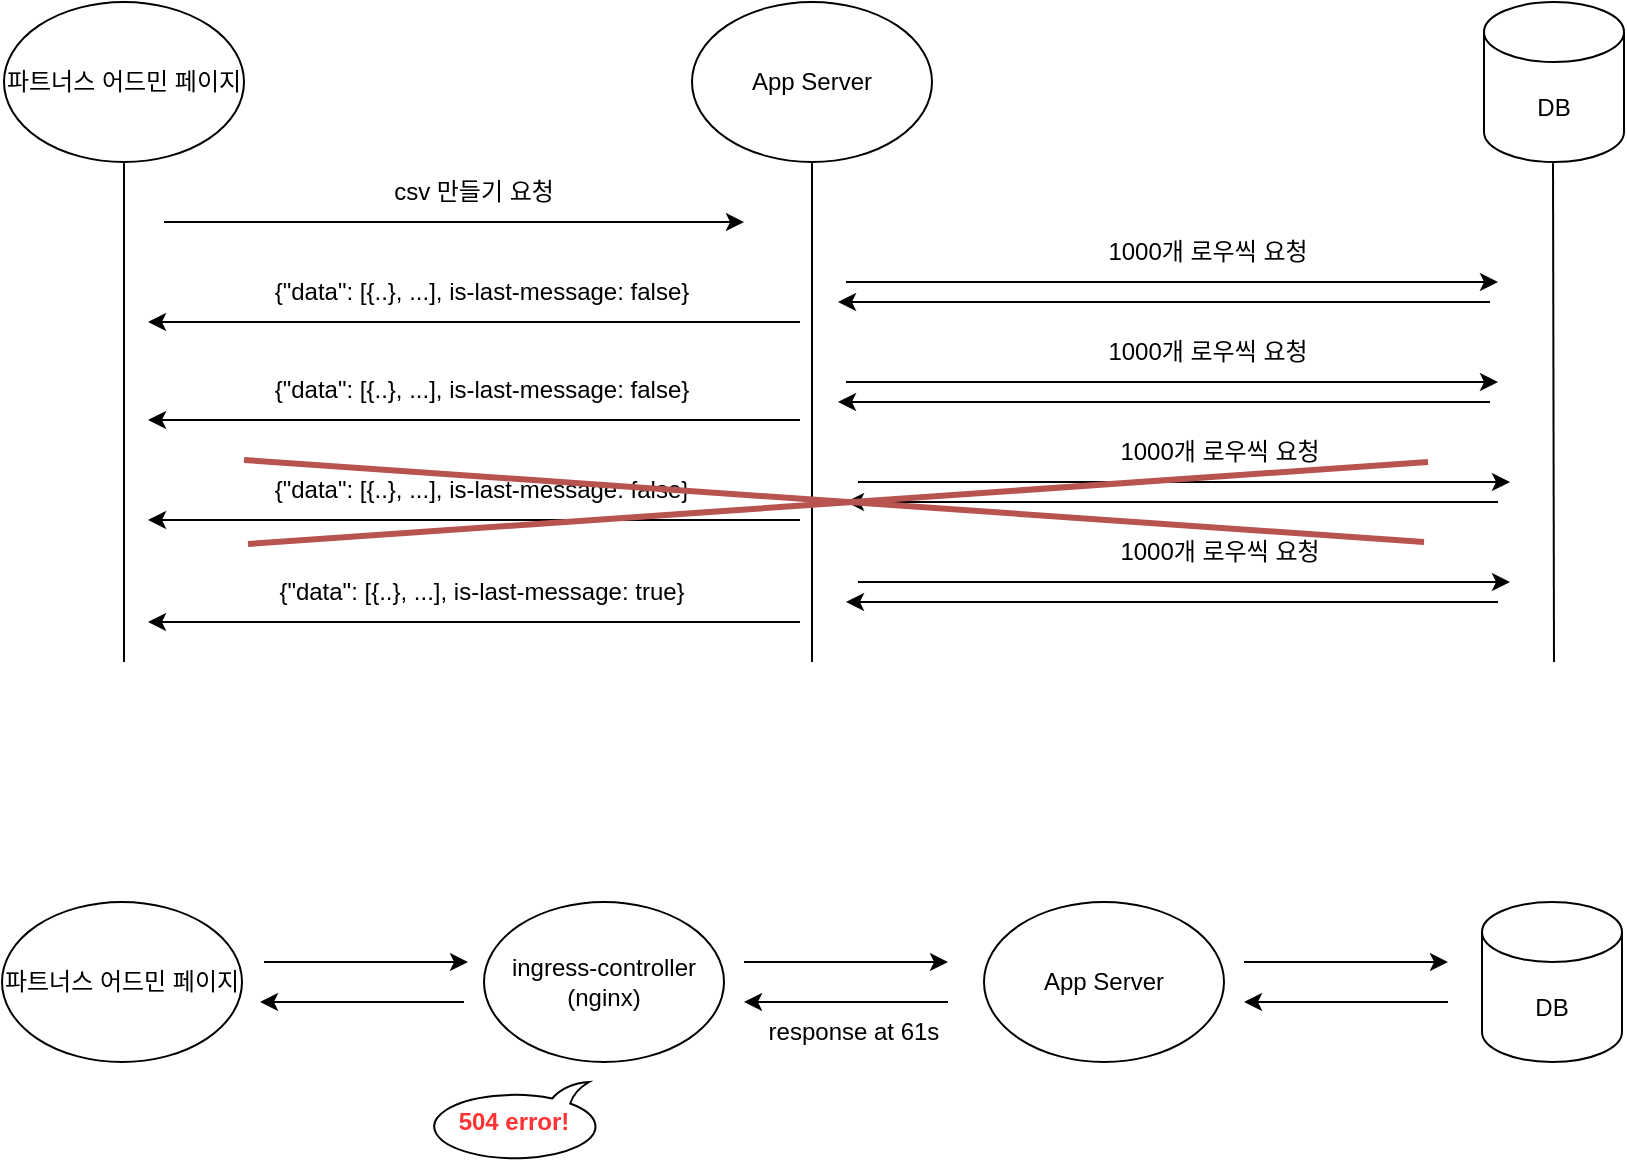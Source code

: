 <mxfile version="24.7.16">
  <diagram name="페이지-1" id="5Vk5d0EpEvXTpRAi1iLZ">
    <mxGraphModel dx="2074" dy="1121" grid="1" gridSize="10" guides="1" tooltips="1" connect="1" arrows="1" fold="1" page="1" pageScale="1" pageWidth="827" pageHeight="1169" math="0" shadow="0">
      <root>
        <mxCell id="0" />
        <mxCell id="1" parent="0" />
        <mxCell id="0g4qHQ6darzbjiRX8Hh9-1" value="파트너스 어드민 페이지" style="ellipse;whiteSpace=wrap;html=1;" parent="1" vertex="1">
          <mxGeometry x="10" y="150" width="120" height="80" as="geometry" />
        </mxCell>
        <mxCell id="0g4qHQ6darzbjiRX8Hh9-7" value="App Server" style="ellipse;whiteSpace=wrap;html=1;" parent="1" vertex="1">
          <mxGeometry x="354" y="150" width="120" height="80" as="geometry" />
        </mxCell>
        <mxCell id="0g4qHQ6darzbjiRX8Hh9-8" value="DB" style="shape=cylinder3;whiteSpace=wrap;html=1;boundedLbl=1;backgroundOutline=1;size=15;" parent="1" vertex="1">
          <mxGeometry x="750" y="150" width="70" height="80" as="geometry" />
        </mxCell>
        <mxCell id="0g4qHQ6darzbjiRX8Hh9-24" value="" style="endArrow=none;html=1;rounded=0;entryX=0.5;entryY=1;entryDx=0;entryDy=0;" parent="1" target="0g4qHQ6darzbjiRX8Hh9-1" edge="1">
          <mxGeometry width="50" height="50" relative="1" as="geometry">
            <mxPoint x="70" y="480" as="sourcePoint" />
            <mxPoint x="80" y="240" as="targetPoint" />
          </mxGeometry>
        </mxCell>
        <mxCell id="0g4qHQ6darzbjiRX8Hh9-25" value="" style="endArrow=none;html=1;rounded=0;entryX=0.5;entryY=1;entryDx=0;entryDy=0;" parent="1" edge="1">
          <mxGeometry width="50" height="50" relative="1" as="geometry">
            <mxPoint x="414" y="480" as="sourcePoint" />
            <mxPoint x="414" y="230" as="targetPoint" />
          </mxGeometry>
        </mxCell>
        <mxCell id="0g4qHQ6darzbjiRX8Hh9-26" value="" style="endArrow=none;html=1;rounded=0;entryX=0.5;entryY=1;entryDx=0;entryDy=0;" parent="1" edge="1">
          <mxGeometry width="50" height="50" relative="1" as="geometry">
            <mxPoint x="785" y="480" as="sourcePoint" />
            <mxPoint x="784.5" y="230" as="targetPoint" />
          </mxGeometry>
        </mxCell>
        <mxCell id="0g4qHQ6darzbjiRX8Hh9-27" value="" style="endArrow=classic;html=1;rounded=0;" parent="1" edge="1">
          <mxGeometry width="50" height="50" relative="1" as="geometry">
            <mxPoint x="90" y="260" as="sourcePoint" />
            <mxPoint x="380" y="260" as="targetPoint" />
          </mxGeometry>
        </mxCell>
        <mxCell id="0g4qHQ6darzbjiRX8Hh9-28" value="csv 만들기 요청" style="text;html=1;align=center;verticalAlign=middle;whiteSpace=wrap;rounded=0;" parent="1" vertex="1">
          <mxGeometry x="200" y="230" width="90" height="30" as="geometry" />
        </mxCell>
        <mxCell id="0g4qHQ6darzbjiRX8Hh9-30" value="" style="endArrow=classic;html=1;rounded=0;" parent="1" edge="1">
          <mxGeometry width="50" height="50" relative="1" as="geometry">
            <mxPoint x="431" y="290" as="sourcePoint" />
            <mxPoint x="757" y="290" as="targetPoint" />
          </mxGeometry>
        </mxCell>
        <mxCell id="0g4qHQ6darzbjiRX8Hh9-31" value="1000개 로우씩 요청" style="text;html=1;align=center;verticalAlign=middle;whiteSpace=wrap;rounded=0;" parent="1" vertex="1">
          <mxGeometry x="557" y="260" width="110" height="30" as="geometry" />
        </mxCell>
        <mxCell id="0g4qHQ6darzbjiRX8Hh9-32" value="" style="endArrow=classic;html=1;rounded=0;" parent="1" edge="1">
          <mxGeometry width="50" height="50" relative="1" as="geometry">
            <mxPoint x="431" y="340" as="sourcePoint" />
            <mxPoint x="757" y="340" as="targetPoint" />
          </mxGeometry>
        </mxCell>
        <mxCell id="0g4qHQ6darzbjiRX8Hh9-33" value="1000개 로우씩 요청" style="text;html=1;align=center;verticalAlign=middle;whiteSpace=wrap;rounded=0;" parent="1" vertex="1">
          <mxGeometry x="557" y="310" width="110" height="30" as="geometry" />
        </mxCell>
        <mxCell id="0g4qHQ6darzbjiRX8Hh9-34" value="" style="endArrow=classic;html=1;rounded=0;" parent="1" edge="1">
          <mxGeometry width="50" height="50" relative="1" as="geometry">
            <mxPoint x="437" y="390" as="sourcePoint" />
            <mxPoint x="763" y="390" as="targetPoint" />
          </mxGeometry>
        </mxCell>
        <mxCell id="0g4qHQ6darzbjiRX8Hh9-35" value="1000개 로우씩 요청" style="text;html=1;align=center;verticalAlign=middle;whiteSpace=wrap;rounded=0;" parent="1" vertex="1">
          <mxGeometry x="563" y="360" width="110" height="30" as="geometry" />
        </mxCell>
        <mxCell id="0g4qHQ6darzbjiRX8Hh9-36" value="" style="endArrow=classic;html=1;rounded=0;" parent="1" edge="1">
          <mxGeometry width="50" height="50" relative="1" as="geometry">
            <mxPoint x="437" y="440" as="sourcePoint" />
            <mxPoint x="763" y="440" as="targetPoint" />
          </mxGeometry>
        </mxCell>
        <mxCell id="0g4qHQ6darzbjiRX8Hh9-37" value="1000개 로우씩 요청" style="text;html=1;align=center;verticalAlign=middle;whiteSpace=wrap;rounded=0;" parent="1" vertex="1">
          <mxGeometry x="563" y="410" width="110" height="30" as="geometry" />
        </mxCell>
        <mxCell id="0g4qHQ6darzbjiRX8Hh9-38" value="" style="endArrow=classic;html=1;rounded=0;" parent="1" edge="1">
          <mxGeometry width="50" height="50" relative="1" as="geometry">
            <mxPoint x="408" y="310" as="sourcePoint" />
            <mxPoint x="82" y="310" as="targetPoint" />
          </mxGeometry>
        </mxCell>
        <mxCell id="0g4qHQ6darzbjiRX8Hh9-39" value="{&quot;data&quot;: [{..}, ...],&amp;nbsp;is-last-message: false}" style="text;html=1;align=center;verticalAlign=middle;whiteSpace=wrap;rounded=0;" parent="1" vertex="1">
          <mxGeometry x="144" y="280" width="210" height="30" as="geometry" />
        </mxCell>
        <mxCell id="0g4qHQ6darzbjiRX8Hh9-40" value="" style="endArrow=classic;html=1;rounded=0;" parent="1" edge="1">
          <mxGeometry width="50" height="50" relative="1" as="geometry">
            <mxPoint x="408" y="359" as="sourcePoint" />
            <mxPoint x="82" y="359" as="targetPoint" />
          </mxGeometry>
        </mxCell>
        <mxCell id="0g4qHQ6darzbjiRX8Hh9-41" value="{&quot;data&quot;: [{..}, ...],&amp;nbsp;is-last-message: false}" style="text;html=1;align=center;verticalAlign=middle;whiteSpace=wrap;rounded=0;" parent="1" vertex="1">
          <mxGeometry x="144" y="329" width="210" height="30" as="geometry" />
        </mxCell>
        <mxCell id="0g4qHQ6darzbjiRX8Hh9-42" value="" style="endArrow=classic;html=1;rounded=0;" parent="1" edge="1">
          <mxGeometry width="50" height="50" relative="1" as="geometry">
            <mxPoint x="408" y="409" as="sourcePoint" />
            <mxPoint x="82" y="409" as="targetPoint" />
          </mxGeometry>
        </mxCell>
        <mxCell id="0g4qHQ6darzbjiRX8Hh9-43" value="{&quot;data&quot;: [{..}, ...],&amp;nbsp;is-last-message: false}" style="text;html=1;align=center;verticalAlign=middle;whiteSpace=wrap;rounded=0;" parent="1" vertex="1">
          <mxGeometry x="144" y="379" width="210" height="30" as="geometry" />
        </mxCell>
        <mxCell id="0g4qHQ6darzbjiRX8Hh9-44" value="" style="endArrow=classic;html=1;rounded=0;" parent="1" edge="1">
          <mxGeometry width="50" height="50" relative="1" as="geometry">
            <mxPoint x="408" y="460" as="sourcePoint" />
            <mxPoint x="82" y="460" as="targetPoint" />
          </mxGeometry>
        </mxCell>
        <mxCell id="0g4qHQ6darzbjiRX8Hh9-45" value="{&quot;data&quot;: [{..}, ...],&amp;nbsp;is-last-message: true}" style="text;html=1;align=center;verticalAlign=middle;whiteSpace=wrap;rounded=0;" parent="1" vertex="1">
          <mxGeometry x="144" y="430" width="210" height="30" as="geometry" />
        </mxCell>
        <mxCell id="0g4qHQ6darzbjiRX8Hh9-46" value="" style="endArrow=classic;html=1;rounded=0;" parent="1" edge="1">
          <mxGeometry width="50" height="50" relative="1" as="geometry">
            <mxPoint x="753" y="300" as="sourcePoint" />
            <mxPoint x="427" y="300" as="targetPoint" />
          </mxGeometry>
        </mxCell>
        <mxCell id="0g4qHQ6darzbjiRX8Hh9-47" value="" style="endArrow=classic;html=1;rounded=0;" parent="1" edge="1">
          <mxGeometry width="50" height="50" relative="1" as="geometry">
            <mxPoint x="753" y="350" as="sourcePoint" />
            <mxPoint x="427" y="350" as="targetPoint" />
          </mxGeometry>
        </mxCell>
        <mxCell id="0g4qHQ6darzbjiRX8Hh9-48" value="" style="endArrow=classic;html=1;rounded=0;" parent="1" edge="1">
          <mxGeometry width="50" height="50" relative="1" as="geometry">
            <mxPoint x="757" y="400" as="sourcePoint" />
            <mxPoint x="431" y="400" as="targetPoint" />
          </mxGeometry>
        </mxCell>
        <mxCell id="0g4qHQ6darzbjiRX8Hh9-49" value="" style="endArrow=classic;html=1;rounded=0;" parent="1" edge="1">
          <mxGeometry width="50" height="50" relative="1" as="geometry">
            <mxPoint x="757" y="450" as="sourcePoint" />
            <mxPoint x="431" y="450" as="targetPoint" />
          </mxGeometry>
        </mxCell>
        <mxCell id="0g4qHQ6darzbjiRX8Hh9-51" value="" style="endArrow=none;html=1;rounded=0;fillColor=#f8cecc;strokeColor=#b85450;strokeWidth=3;" parent="1" edge="1">
          <mxGeometry width="50" height="50" relative="1" as="geometry">
            <mxPoint x="130" y="379" as="sourcePoint" />
            <mxPoint x="720" y="420" as="targetPoint" />
          </mxGeometry>
        </mxCell>
        <mxCell id="0g4qHQ6darzbjiRX8Hh9-52" value="" style="endArrow=none;html=1;rounded=0;fillColor=#f8cecc;strokeColor=#b85450;strokeWidth=3;" parent="1" edge="1">
          <mxGeometry width="50" height="50" relative="1" as="geometry">
            <mxPoint x="132" y="421" as="sourcePoint" />
            <mxPoint x="722" y="380" as="targetPoint" />
          </mxGeometry>
        </mxCell>
        <mxCell id="LugsLLWdz8rUEacligmE-1" value="파트너스 어드민 페이지" style="ellipse;whiteSpace=wrap;html=1;" vertex="1" parent="1">
          <mxGeometry x="9" y="600" width="120" height="80" as="geometry" />
        </mxCell>
        <mxCell id="LugsLLWdz8rUEacligmE-2" value="App Server" style="ellipse;whiteSpace=wrap;html=1;" vertex="1" parent="1">
          <mxGeometry x="500" y="600" width="120" height="80" as="geometry" />
        </mxCell>
        <mxCell id="LugsLLWdz8rUEacligmE-3" value="DB" style="shape=cylinder3;whiteSpace=wrap;html=1;boundedLbl=1;backgroundOutline=1;size=15;" vertex="1" parent="1">
          <mxGeometry x="749" y="600" width="70" height="80" as="geometry" />
        </mxCell>
        <mxCell id="LugsLLWdz8rUEacligmE-4" value="ingress-controller&lt;div&gt;(nginx)&lt;/div&gt;" style="ellipse;whiteSpace=wrap;html=1;" vertex="1" parent="1">
          <mxGeometry x="250" y="600" width="120" height="80" as="geometry" />
        </mxCell>
        <mxCell id="LugsLLWdz8rUEacligmE-5" value="" style="endArrow=classic;html=1;rounded=0;" edge="1" parent="1">
          <mxGeometry width="50" height="50" relative="1" as="geometry">
            <mxPoint x="140" y="630" as="sourcePoint" />
            <mxPoint x="242" y="630" as="targetPoint" />
          </mxGeometry>
        </mxCell>
        <mxCell id="LugsLLWdz8rUEacligmE-7" value="" style="endArrow=classic;html=1;rounded=0;" edge="1" parent="1">
          <mxGeometry width="50" height="50" relative="1" as="geometry">
            <mxPoint x="380" y="630" as="sourcePoint" />
            <mxPoint x="482" y="630" as="targetPoint" />
          </mxGeometry>
        </mxCell>
        <mxCell id="LugsLLWdz8rUEacligmE-8" value="" style="endArrow=classic;html=1;rounded=0;" edge="1" parent="1">
          <mxGeometry width="50" height="50" relative="1" as="geometry">
            <mxPoint x="630" y="630" as="sourcePoint" />
            <mxPoint x="732" y="630" as="targetPoint" />
          </mxGeometry>
        </mxCell>
        <mxCell id="LugsLLWdz8rUEacligmE-9" value="" style="endArrow=classic;html=1;rounded=0;" edge="1" parent="1">
          <mxGeometry width="50" height="50" relative="1" as="geometry">
            <mxPoint x="732" y="650" as="sourcePoint" />
            <mxPoint x="630" y="650" as="targetPoint" />
          </mxGeometry>
        </mxCell>
        <mxCell id="LugsLLWdz8rUEacligmE-10" value="" style="endArrow=classic;html=1;rounded=0;" edge="1" parent="1">
          <mxGeometry width="50" height="50" relative="1" as="geometry">
            <mxPoint x="482" y="650" as="sourcePoint" />
            <mxPoint x="380" y="650" as="targetPoint" />
          </mxGeometry>
        </mxCell>
        <mxCell id="LugsLLWdz8rUEacligmE-11" value="response at 61s" style="text;html=1;align=center;verticalAlign=middle;whiteSpace=wrap;rounded=0;" vertex="1" parent="1">
          <mxGeometry x="390" y="650" width="90" height="30" as="geometry" />
        </mxCell>
        <mxCell id="LugsLLWdz8rUEacligmE-12" value="&lt;font color=&quot;#ff3333&quot;&gt;&lt;b&gt;504 error!&lt;/b&gt;&lt;/font&gt;" style="whiteSpace=wrap;html=1;shape=mxgraph.basic.oval_callout;flipH=1;flipV=1;" vertex="1" parent="1">
          <mxGeometry x="220" y="690" width="90" height="40" as="geometry" />
        </mxCell>
        <mxCell id="LugsLLWdz8rUEacligmE-13" value="" style="endArrow=classic;html=1;rounded=0;" edge="1" parent="1">
          <mxGeometry width="50" height="50" relative="1" as="geometry">
            <mxPoint x="240" y="650" as="sourcePoint" />
            <mxPoint x="138" y="650" as="targetPoint" />
          </mxGeometry>
        </mxCell>
      </root>
    </mxGraphModel>
  </diagram>
</mxfile>
